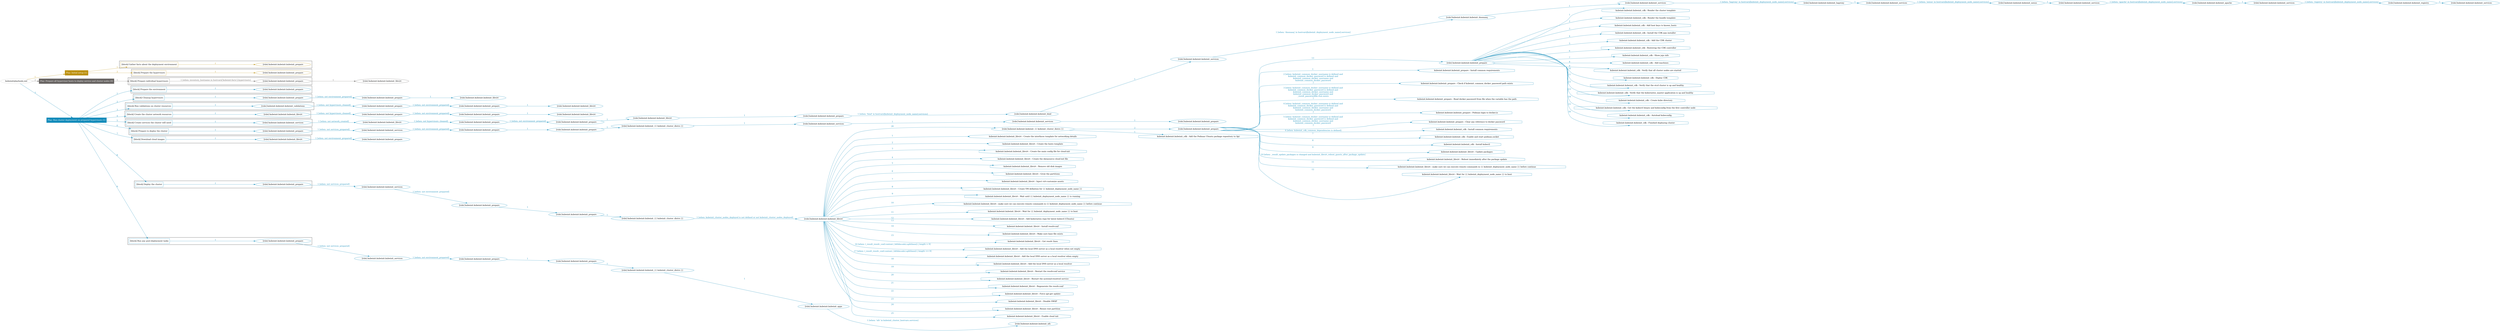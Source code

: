 digraph {
	graph [concentrate=true ordering=in rankdir=LR ratio=fill]
	edge [esep=5 sep=10]
	"kubeinit/playbook.yml" [id=root_node style=dotted]
	play_d8670c5b [label="Play: Initial setup (1)" color="#bc9110" fontcolor="#ffffff" id=play_d8670c5b shape=box style=filled tooltip=localhost]
	"kubeinit/playbook.yml" -> play_d8670c5b [label="1 " color="#bc9110" fontcolor="#bc9110" id=edge_6ecf0749 labeltooltip="1 " tooltip="1 "]
	subgraph "kubeinit.kubeinit.kubeinit_prepare" {
		role_d129274b [label="[role] kubeinit.kubeinit.kubeinit_prepare" color="#bc9110" id=role_d129274b tooltip="kubeinit.kubeinit.kubeinit_prepare"]
	}
	subgraph "kubeinit.kubeinit.kubeinit_prepare" {
		role_b35955f9 [label="[role] kubeinit.kubeinit.kubeinit_prepare" color="#bc9110" id=role_b35955f9 tooltip="kubeinit.kubeinit.kubeinit_prepare"]
	}
	subgraph "Play: Initial setup (1)" {
		play_d8670c5b -> block_4992c866 [label=1 color="#bc9110" fontcolor="#bc9110" id=edge_58c56ebf labeltooltip=1 tooltip=1]
		subgraph cluster_block_4992c866 {
			block_4992c866 [label="[block] Gather facts about the deployment environment" color="#bc9110" id=block_4992c866 labeltooltip="Gather facts about the deployment environment" shape=box tooltip="Gather facts about the deployment environment"]
			block_4992c866 -> role_d129274b [label="1 " color="#bc9110" fontcolor="#bc9110" id=edge_9b36e49a labeltooltip="1 " tooltip="1 "]
		}
		play_d8670c5b -> block_3dea7690 [label=2 color="#bc9110" fontcolor="#bc9110" id=edge_0a846ba8 labeltooltip=2 tooltip=2]
		subgraph cluster_block_3dea7690 {
			block_3dea7690 [label="[block] Prepare the hypervisors" color="#bc9110" id=block_3dea7690 labeltooltip="Prepare the hypervisors" shape=box tooltip="Prepare the hypervisors"]
			block_3dea7690 -> role_b35955f9 [label="1 " color="#bc9110" fontcolor="#bc9110" id=edge_bd3c4cbc labeltooltip="1 " tooltip="1 "]
		}
	}
	play_29f2c834 [label="Play: Prepare all hypervisor hosts to deploy service and cluster nodes (0)" color="#696563" fontcolor="#ffffff" id=play_29f2c834 shape=box style=filled tooltip="Play: Prepare all hypervisor hosts to deploy service and cluster nodes (0)"]
	"kubeinit/playbook.yml" -> play_29f2c834 [label="2 " color="#696563" fontcolor="#696563" id=edge_37550a9a labeltooltip="2 " tooltip="2 "]
	subgraph "kubeinit.kubeinit.kubeinit_libvirt" {
		role_e92ccd7f [label="[role] kubeinit.kubeinit.kubeinit_libvirt" color="#696563" id=role_e92ccd7f tooltip="kubeinit.kubeinit.kubeinit_libvirt"]
	}
	subgraph "kubeinit.kubeinit.kubeinit_prepare" {
		role_97e46f38 [label="[role] kubeinit.kubeinit.kubeinit_prepare" color="#696563" id=role_97e46f38 tooltip="kubeinit.kubeinit.kubeinit_prepare"]
		role_97e46f38 -> role_e92ccd7f [label="1 " color="#696563" fontcolor="#696563" id=edge_97143303 labeltooltip="1 " tooltip="1 "]
	}
	subgraph "Play: Prepare all hypervisor hosts to deploy service and cluster nodes (0)" {
		play_29f2c834 -> block_009be6a0 [label=1 color="#696563" fontcolor="#696563" id=edge_45ee1e5d labeltooltip=1 tooltip=1]
		subgraph cluster_block_009be6a0 {
			block_009be6a0 [label="[block] Prepare individual hypervisors" color="#696563" id=block_009be6a0 labeltooltip="Prepare individual hypervisors" shape=box tooltip="Prepare individual hypervisors"]
			block_009be6a0 -> role_97e46f38 [label="1 [when: inventory_hostname in hostvars['kubeinit-facts'].hypervisors]" color="#696563" fontcolor="#696563" id=edge_2b5bb255 labeltooltip="1 [when: inventory_hostname in hostvars['kubeinit-facts'].hypervisors]" tooltip="1 [when: inventory_hostname in hostvars['kubeinit-facts'].hypervisors]"]
		}
	}
	play_95a71bfc [label="Play: Run cluster deployment on prepared hypervisors (1)" color="#128bba" fontcolor="#ffffff" id=play_95a71bfc shape=box style=filled tooltip=localhost]
	"kubeinit/playbook.yml" -> play_95a71bfc [label="3 " color="#128bba" fontcolor="#128bba" id=edge_8e5f84a2 labeltooltip="3 " tooltip="3 "]
	subgraph "kubeinit.kubeinit.kubeinit_prepare" {
		role_4123c0b7 [label="[role] kubeinit.kubeinit.kubeinit_prepare" color="#128bba" id=role_4123c0b7 tooltip="kubeinit.kubeinit.kubeinit_prepare"]
	}
	subgraph "kubeinit.kubeinit.kubeinit_libvirt" {
		role_a39239be [label="[role] kubeinit.kubeinit.kubeinit_libvirt" color="#128bba" id=role_a39239be tooltip="kubeinit.kubeinit.kubeinit_libvirt"]
	}
	subgraph "kubeinit.kubeinit.kubeinit_prepare" {
		role_40b99fb9 [label="[role] kubeinit.kubeinit.kubeinit_prepare" color="#128bba" id=role_40b99fb9 tooltip="kubeinit.kubeinit.kubeinit_prepare"]
		role_40b99fb9 -> role_a39239be [label="1 " color="#128bba" fontcolor="#128bba" id=edge_a78593ef labeltooltip="1 " tooltip="1 "]
	}
	subgraph "kubeinit.kubeinit.kubeinit_prepare" {
		role_85df5cfb [label="[role] kubeinit.kubeinit.kubeinit_prepare" color="#128bba" id=role_85df5cfb tooltip="kubeinit.kubeinit.kubeinit_prepare"]
		role_85df5cfb -> role_40b99fb9 [label="1 [when: not environment_prepared]" color="#128bba" fontcolor="#128bba" id=edge_fef20057 labeltooltip="1 [when: not environment_prepared]" tooltip="1 [when: not environment_prepared]"]
	}
	subgraph "kubeinit.kubeinit.kubeinit_libvirt" {
		role_2ed9c454 [label="[role] kubeinit.kubeinit.kubeinit_libvirt" color="#128bba" id=role_2ed9c454 tooltip="kubeinit.kubeinit.kubeinit_libvirt"]
	}
	subgraph "kubeinit.kubeinit.kubeinit_prepare" {
		role_1fd9737b [label="[role] kubeinit.kubeinit.kubeinit_prepare" color="#128bba" id=role_1fd9737b tooltip="kubeinit.kubeinit.kubeinit_prepare"]
		role_1fd9737b -> role_2ed9c454 [label="1 " color="#128bba" fontcolor="#128bba" id=edge_d6048b7a labeltooltip="1 " tooltip="1 "]
	}
	subgraph "kubeinit.kubeinit.kubeinit_prepare" {
		role_90220bc6 [label="[role] kubeinit.kubeinit.kubeinit_prepare" color="#128bba" id=role_90220bc6 tooltip="kubeinit.kubeinit.kubeinit_prepare"]
		role_90220bc6 -> role_1fd9737b [label="1 [when: not environment_prepared]" color="#128bba" fontcolor="#128bba" id=edge_1bb58261 labeltooltip="1 [when: not environment_prepared]" tooltip="1 [when: not environment_prepared]"]
	}
	subgraph "kubeinit.kubeinit.kubeinit_validations" {
		role_ee9b2bea [label="[role] kubeinit.kubeinit.kubeinit_validations" color="#128bba" id=role_ee9b2bea tooltip="kubeinit.kubeinit.kubeinit_validations"]
		role_ee9b2bea -> role_90220bc6 [label="1 [when: not hypervisors_cleaned]" color="#128bba" fontcolor="#128bba" id=edge_9f06fb66 labeltooltip="1 [when: not hypervisors_cleaned]" tooltip="1 [when: not hypervisors_cleaned]"]
	}
	subgraph "kubeinit.kubeinit.kubeinit_libvirt" {
		role_2d49e515 [label="[role] kubeinit.kubeinit.kubeinit_libvirt" color="#128bba" id=role_2d49e515 tooltip="kubeinit.kubeinit.kubeinit_libvirt"]
	}
	subgraph "kubeinit.kubeinit.kubeinit_prepare" {
		role_882e45eb [label="[role] kubeinit.kubeinit.kubeinit_prepare" color="#128bba" id=role_882e45eb tooltip="kubeinit.kubeinit.kubeinit_prepare"]
		role_882e45eb -> role_2d49e515 [label="1 " color="#128bba" fontcolor="#128bba" id=edge_a1383979 labeltooltip="1 " tooltip="1 "]
	}
	subgraph "kubeinit.kubeinit.kubeinit_prepare" {
		role_a98c661b [label="[role] kubeinit.kubeinit.kubeinit_prepare" color="#128bba" id=role_a98c661b tooltip="kubeinit.kubeinit.kubeinit_prepare"]
		role_a98c661b -> role_882e45eb [label="1 [when: not environment_prepared]" color="#128bba" fontcolor="#128bba" id=edge_a1106293 labeltooltip="1 [when: not environment_prepared]" tooltip="1 [when: not environment_prepared]"]
	}
	subgraph "kubeinit.kubeinit.kubeinit_libvirt" {
		role_93fff0f0 [label="[role] kubeinit.kubeinit.kubeinit_libvirt" color="#128bba" id=role_93fff0f0 tooltip="kubeinit.kubeinit.kubeinit_libvirt"]
		role_93fff0f0 -> role_a98c661b [label="1 [when: not hypervisors_cleaned]" color="#128bba" fontcolor="#128bba" id=edge_5cf07927 labeltooltip="1 [when: not hypervisors_cleaned]" tooltip="1 [when: not hypervisors_cleaned]"]
	}
	subgraph "kubeinit.kubeinit.kubeinit_services" {
		role_996c7dca [label="[role] kubeinit.kubeinit.kubeinit_services" color="#128bba" id=role_996c7dca tooltip="kubeinit.kubeinit.kubeinit_services"]
	}
	subgraph "kubeinit.kubeinit.kubeinit_registry" {
		role_4229dea1 [label="[role] kubeinit.kubeinit.kubeinit_registry" color="#128bba" id=role_4229dea1 tooltip="kubeinit.kubeinit.kubeinit_registry"]
		role_4229dea1 -> role_996c7dca [label="1 " color="#128bba" fontcolor="#128bba" id=edge_dc4d592a labeltooltip="1 " tooltip="1 "]
	}
	subgraph "kubeinit.kubeinit.kubeinit_services" {
		role_e2f01877 [label="[role] kubeinit.kubeinit.kubeinit_services" color="#128bba" id=role_e2f01877 tooltip="kubeinit.kubeinit.kubeinit_services"]
		role_e2f01877 -> role_4229dea1 [label="1 [when: 'registry' in hostvars[kubeinit_deployment_node_name].services]" color="#128bba" fontcolor="#128bba" id=edge_f4a52cdf labeltooltip="1 [when: 'registry' in hostvars[kubeinit_deployment_node_name].services]" tooltip="1 [when: 'registry' in hostvars[kubeinit_deployment_node_name].services]"]
	}
	subgraph "kubeinit.kubeinit.kubeinit_apache" {
		role_fc761732 [label="[role] kubeinit.kubeinit.kubeinit_apache" color="#128bba" id=role_fc761732 tooltip="kubeinit.kubeinit.kubeinit_apache"]
		role_fc761732 -> role_e2f01877 [label="1 " color="#128bba" fontcolor="#128bba" id=edge_1dc4d7c0 labeltooltip="1 " tooltip="1 "]
	}
	subgraph "kubeinit.kubeinit.kubeinit_services" {
		role_5bf4ec82 [label="[role] kubeinit.kubeinit.kubeinit_services" color="#128bba" id=role_5bf4ec82 tooltip="kubeinit.kubeinit.kubeinit_services"]
		role_5bf4ec82 -> role_fc761732 [label="1 [when: 'apache' in hostvars[kubeinit_deployment_node_name].services]" color="#128bba" fontcolor="#128bba" id=edge_5615656a labeltooltip="1 [when: 'apache' in hostvars[kubeinit_deployment_node_name].services]" tooltip="1 [when: 'apache' in hostvars[kubeinit_deployment_node_name].services]"]
	}
	subgraph "kubeinit.kubeinit.kubeinit_nexus" {
		role_5463a3db [label="[role] kubeinit.kubeinit.kubeinit_nexus" color="#128bba" id=role_5463a3db tooltip="kubeinit.kubeinit.kubeinit_nexus"]
		role_5463a3db -> role_5bf4ec82 [label="1 " color="#128bba" fontcolor="#128bba" id=edge_94882918 labeltooltip="1 " tooltip="1 "]
	}
	subgraph "kubeinit.kubeinit.kubeinit_services" {
		role_58e6a8b0 [label="[role] kubeinit.kubeinit.kubeinit_services" color="#128bba" id=role_58e6a8b0 tooltip="kubeinit.kubeinit.kubeinit_services"]
		role_58e6a8b0 -> role_5463a3db [label="1 [when: 'nexus' in hostvars[kubeinit_deployment_node_name].services]" color="#128bba" fontcolor="#128bba" id=edge_7cb47d6a labeltooltip="1 [when: 'nexus' in hostvars[kubeinit_deployment_node_name].services]" tooltip="1 [when: 'nexus' in hostvars[kubeinit_deployment_node_name].services]"]
	}
	subgraph "kubeinit.kubeinit.kubeinit_haproxy" {
		role_fc6c8b82 [label="[role] kubeinit.kubeinit.kubeinit_haproxy" color="#128bba" id=role_fc6c8b82 tooltip="kubeinit.kubeinit.kubeinit_haproxy"]
		role_fc6c8b82 -> role_58e6a8b0 [label="1 " color="#128bba" fontcolor="#128bba" id=edge_93325e81 labeltooltip="1 " tooltip="1 "]
	}
	subgraph "kubeinit.kubeinit.kubeinit_services" {
		role_0e54ce24 [label="[role] kubeinit.kubeinit.kubeinit_services" color="#128bba" id=role_0e54ce24 tooltip="kubeinit.kubeinit.kubeinit_services"]
		role_0e54ce24 -> role_fc6c8b82 [label="1 [when: 'haproxy' in hostvars[kubeinit_deployment_node_name].services]" color="#128bba" fontcolor="#128bba" id=edge_8fe833c8 labeltooltip="1 [when: 'haproxy' in hostvars[kubeinit_deployment_node_name].services]" tooltip="1 [when: 'haproxy' in hostvars[kubeinit_deployment_node_name].services]"]
	}
	subgraph "kubeinit.kubeinit.kubeinit_dnsmasq" {
		role_39d96c58 [label="[role] kubeinit.kubeinit.kubeinit_dnsmasq" color="#128bba" id=role_39d96c58 tooltip="kubeinit.kubeinit.kubeinit_dnsmasq"]
		role_39d96c58 -> role_0e54ce24 [label="1 " color="#128bba" fontcolor="#128bba" id=edge_5c36f73a labeltooltip="1 " tooltip="1 "]
	}
	subgraph "kubeinit.kubeinit.kubeinit_services" {
		role_09911a33 [label="[role] kubeinit.kubeinit.kubeinit_services" color="#128bba" id=role_09911a33 tooltip="kubeinit.kubeinit.kubeinit_services"]
		role_09911a33 -> role_39d96c58 [label="1 [when: 'dnsmasq' in hostvars[kubeinit_deployment_node_name].services]" color="#128bba" fontcolor="#128bba" id=edge_1e68b00b labeltooltip="1 [when: 'dnsmasq' in hostvars[kubeinit_deployment_node_name].services]" tooltip="1 [when: 'dnsmasq' in hostvars[kubeinit_deployment_node_name].services]"]
	}
	subgraph "kubeinit.kubeinit.kubeinit_bind" {
		role_b3aa4d59 [label="[role] kubeinit.kubeinit.kubeinit_bind" color="#128bba" id=role_b3aa4d59 tooltip="kubeinit.kubeinit.kubeinit_bind"]
		role_b3aa4d59 -> role_09911a33 [label="1 " color="#128bba" fontcolor="#128bba" id=edge_2b8d681f labeltooltip="1 " tooltip="1 "]
	}
	subgraph "kubeinit.kubeinit.kubeinit_prepare" {
		role_e7c76cd0 [label="[role] kubeinit.kubeinit.kubeinit_prepare" color="#128bba" id=role_e7c76cd0 tooltip="kubeinit.kubeinit.kubeinit_prepare"]
		role_e7c76cd0 -> role_b3aa4d59 [label="1 [when: 'bind' in hostvars[kubeinit_deployment_node_name].services]" color="#128bba" fontcolor="#128bba" id=edge_a55742be labeltooltip="1 [when: 'bind' in hostvars[kubeinit_deployment_node_name].services]" tooltip="1 [when: 'bind' in hostvars[kubeinit_deployment_node_name].services]"]
	}
	subgraph "kubeinit.kubeinit.kubeinit_libvirt" {
		role_9a67ff61 [label="[role] kubeinit.kubeinit.kubeinit_libvirt" color="#128bba" id=role_9a67ff61 tooltip="kubeinit.kubeinit.kubeinit_libvirt"]
		role_9a67ff61 -> role_e7c76cd0 [label="1 " color="#128bba" fontcolor="#128bba" id=edge_a42887f5 labeltooltip="1 " tooltip="1 "]
	}
	subgraph "kubeinit.kubeinit.kubeinit_prepare" {
		role_a8c317de [label="[role] kubeinit.kubeinit.kubeinit_prepare" color="#128bba" id=role_a8c317de tooltip="kubeinit.kubeinit.kubeinit_prepare"]
		role_a8c317de -> role_9a67ff61 [label="1 " color="#128bba" fontcolor="#128bba" id=edge_1f254823 labeltooltip="1 " tooltip="1 "]
	}
	subgraph "kubeinit.kubeinit.kubeinit_prepare" {
		role_538fd4c4 [label="[role] kubeinit.kubeinit.kubeinit_prepare" color="#128bba" id=role_538fd4c4 tooltip="kubeinit.kubeinit.kubeinit_prepare"]
		role_538fd4c4 -> role_a8c317de [label="1 [when: not environment_prepared]" color="#128bba" fontcolor="#128bba" id=edge_b67a7ee1 labeltooltip="1 [when: not environment_prepared]" tooltip="1 [when: not environment_prepared]"]
	}
	subgraph "kubeinit.kubeinit.kubeinit_libvirt" {
		role_c65eccc8 [label="[role] kubeinit.kubeinit.kubeinit_libvirt" color="#128bba" id=role_c65eccc8 tooltip="kubeinit.kubeinit.kubeinit_libvirt"]
		role_c65eccc8 -> role_538fd4c4 [label="1 [when: not hypervisors_cleaned]" color="#128bba" fontcolor="#128bba" id=edge_e6a8bdd0 labeltooltip="1 [when: not hypervisors_cleaned]" tooltip="1 [when: not hypervisors_cleaned]"]
	}
	subgraph "kubeinit.kubeinit.kubeinit_services" {
		role_a23ecd83 [label="[role] kubeinit.kubeinit.kubeinit_services" color="#128bba" id=role_a23ecd83 tooltip="kubeinit.kubeinit.kubeinit_services"]
		role_a23ecd83 -> role_c65eccc8 [label="1 [when: not network_created]" color="#128bba" fontcolor="#128bba" id=edge_5a62079f labeltooltip="1 [when: not network_created]" tooltip="1 [when: not network_created]"]
	}
	subgraph "kubeinit.kubeinit.kubeinit_prepare" {
		role_c25b40bd [label="[role] kubeinit.kubeinit.kubeinit_prepare" color="#128bba" id=role_c25b40bd tooltip="kubeinit.kubeinit.kubeinit_prepare"]
	}
	subgraph "kubeinit.kubeinit.kubeinit_services" {
		role_ee817c7e [label="[role] kubeinit.kubeinit.kubeinit_services" color="#128bba" id=role_ee817c7e tooltip="kubeinit.kubeinit.kubeinit_services"]
		role_ee817c7e -> role_c25b40bd [label="1 " color="#128bba" fontcolor="#128bba" id=edge_905ddb17 labeltooltip="1 " tooltip="1 "]
	}
	subgraph "kubeinit.kubeinit.kubeinit_services" {
		role_7cf72cd3 [label="[role] kubeinit.kubeinit.kubeinit_services" color="#128bba" id=role_7cf72cd3 tooltip="kubeinit.kubeinit.kubeinit_services"]
		role_7cf72cd3 -> role_ee817c7e [label="1 " color="#128bba" fontcolor="#128bba" id=edge_e1c70c38 labeltooltip="1 " tooltip="1 "]
	}
	subgraph "kubeinit.kubeinit.kubeinit_{{ kubeinit_cluster_distro }}" {
		role_d8998e97 [label="[role] kubeinit.kubeinit.kubeinit_{{ kubeinit_cluster_distro }}" color="#128bba" id=role_d8998e97 tooltip="kubeinit.kubeinit.kubeinit_{{ kubeinit_cluster_distro }}"]
		role_d8998e97 -> role_7cf72cd3 [label="1 " color="#128bba" fontcolor="#128bba" id=edge_3ad09763 labeltooltip="1 " tooltip="1 "]
	}
	subgraph "kubeinit.kubeinit.kubeinit_prepare" {
		role_c917282d [label="[role] kubeinit.kubeinit.kubeinit_prepare" color="#128bba" id=role_c917282d tooltip="kubeinit.kubeinit.kubeinit_prepare"]
		role_c917282d -> role_d8998e97 [label="1 " color="#128bba" fontcolor="#128bba" id=edge_673a7c5a labeltooltip="1 " tooltip="1 "]
	}
	subgraph "kubeinit.kubeinit.kubeinit_prepare" {
		role_05f5541e [label="[role] kubeinit.kubeinit.kubeinit_prepare" color="#128bba" id=role_05f5541e tooltip="kubeinit.kubeinit.kubeinit_prepare"]
		role_05f5541e -> role_c917282d [label="1 " color="#128bba" fontcolor="#128bba" id=edge_c6fafb52 labeltooltip="1 " tooltip="1 "]
	}
	subgraph "kubeinit.kubeinit.kubeinit_services" {
		role_6e97fb80 [label="[role] kubeinit.kubeinit.kubeinit_services" color="#128bba" id=role_6e97fb80 tooltip="kubeinit.kubeinit.kubeinit_services"]
		role_6e97fb80 -> role_05f5541e [label="1 [when: not environment_prepared]" color="#128bba" fontcolor="#128bba" id=edge_396ab703 labeltooltip="1 [when: not environment_prepared]" tooltip="1 [when: not environment_prepared]"]
	}
	subgraph "kubeinit.kubeinit.kubeinit_prepare" {
		role_8276262c [label="[role] kubeinit.kubeinit.kubeinit_prepare" color="#128bba" id=role_8276262c tooltip="kubeinit.kubeinit.kubeinit_prepare"]
		role_8276262c -> role_6e97fb80 [label="1 [when: not services_prepared]" color="#128bba" fontcolor="#128bba" id=edge_328e9be2 labeltooltip="1 [when: not services_prepared]" tooltip="1 [when: not services_prepared]"]
	}
	subgraph "kubeinit.kubeinit.kubeinit_prepare" {
		role_8a4dcfb6 [label="[role] kubeinit.kubeinit.kubeinit_prepare" color="#128bba" id=role_8a4dcfb6 tooltip="kubeinit.kubeinit.kubeinit_prepare"]
	}
	subgraph "kubeinit.kubeinit.kubeinit_libvirt" {
		role_d803640c [label="[role] kubeinit.kubeinit.kubeinit_libvirt" color="#128bba" id=role_d803640c tooltip="kubeinit.kubeinit.kubeinit_libvirt"]
		role_d803640c -> role_8a4dcfb6 [label="1 [when: not environment_prepared]" color="#128bba" fontcolor="#128bba" id=edge_699aa00d labeltooltip="1 [when: not environment_prepared]" tooltip="1 [when: not environment_prepared]"]
	}
	subgraph "kubeinit.kubeinit.kubeinit_prepare" {
		role_ac04e662 [label="[role] kubeinit.kubeinit.kubeinit_prepare" color="#128bba" id=role_ac04e662 tooltip="kubeinit.kubeinit.kubeinit_prepare"]
		task_fd7f9bec [label="kubeinit.kubeinit.kubeinit_cdk : Render the cluster template" color="#128bba" id=task_fd7f9bec shape=octagon tooltip="kubeinit.kubeinit.kubeinit_cdk : Render the cluster template"]
		role_ac04e662 -> task_fd7f9bec [label="1 " color="#128bba" fontcolor="#128bba" id=edge_fe3f9318 labeltooltip="1 " tooltip="1 "]
		task_71efed23 [label="kubeinit.kubeinit.kubeinit_cdk : Render the bundle template" color="#128bba" id=task_71efed23 shape=octagon tooltip="kubeinit.kubeinit.kubeinit_cdk : Render the bundle template"]
		role_ac04e662 -> task_71efed23 [label="2 " color="#128bba" fontcolor="#128bba" id=edge_b9f631f7 labeltooltip="2 " tooltip="2 "]
		task_ef56553b [label="kubeinit.kubeinit.kubeinit_cdk : Add host keys to known_hosts" color="#128bba" id=task_ef56553b shape=octagon tooltip="kubeinit.kubeinit.kubeinit_cdk : Add host keys to known_hosts"]
		role_ac04e662 -> task_ef56553b [label="3 " color="#128bba" fontcolor="#128bba" id=edge_3052346c labeltooltip="3 " tooltip="3 "]
		task_9abf058b [label="kubeinit.kubeinit.kubeinit_cdk : Install the CDK juju installer" color="#128bba" id=task_9abf058b shape=octagon tooltip="kubeinit.kubeinit.kubeinit_cdk : Install the CDK juju installer"]
		role_ac04e662 -> task_9abf058b [label="4 " color="#128bba" fontcolor="#128bba" id=edge_1f5e3af3 labeltooltip="4 " tooltip="4 "]
		task_60dddd30 [label="kubeinit.kubeinit.kubeinit_cdk : Add the CDK cluster" color="#128bba" id=task_60dddd30 shape=octagon tooltip="kubeinit.kubeinit.kubeinit_cdk : Add the CDK cluster"]
		role_ac04e662 -> task_60dddd30 [label="5 " color="#128bba" fontcolor="#128bba" id=edge_01199315 labeltooltip="5 " tooltip="5 "]
		task_d9540eba [label="kubeinit.kubeinit.kubeinit_cdk : Bootstrap the CDK controller" color="#128bba" id=task_d9540eba shape=octagon tooltip="kubeinit.kubeinit.kubeinit_cdk : Bootstrap the CDK controller"]
		role_ac04e662 -> task_d9540eba [label="6 " color="#128bba" fontcolor="#128bba" id=edge_58bfeeea labeltooltip="6 " tooltip="6 "]
		task_de9093ae [label="kubeinit.kubeinit.kubeinit_cdk : Show juju info" color="#128bba" id=task_de9093ae shape=octagon tooltip="kubeinit.kubeinit.kubeinit_cdk : Show juju info"]
		role_ac04e662 -> task_de9093ae [label="7 " color="#128bba" fontcolor="#128bba" id=edge_5ff8222f labeltooltip="7 " tooltip="7 "]
		task_a040ca49 [label="kubeinit.kubeinit.kubeinit_cdk : Add machines" color="#128bba" id=task_a040ca49 shape=octagon tooltip="kubeinit.kubeinit.kubeinit_cdk : Add machines"]
		role_ac04e662 -> task_a040ca49 [label="8 " color="#128bba" fontcolor="#128bba" id=edge_7bf94b20 labeltooltip="8 " tooltip="8 "]
		task_1c59ab92 [label="kubeinit.kubeinit.kubeinit_cdk : Verify that all cluster nodes are started" color="#128bba" id=task_1c59ab92 shape=octagon tooltip="kubeinit.kubeinit.kubeinit_cdk : Verify that all cluster nodes are started"]
		role_ac04e662 -> task_1c59ab92 [label="9 " color="#128bba" fontcolor="#128bba" id=edge_b0c10bcc labeltooltip="9 " tooltip="9 "]
		task_d5ebe29f [label="kubeinit.kubeinit.kubeinit_cdk : Deploy CDK" color="#128bba" id=task_d5ebe29f shape=octagon tooltip="kubeinit.kubeinit.kubeinit_cdk : Deploy CDK"]
		role_ac04e662 -> task_d5ebe29f [label="10 " color="#128bba" fontcolor="#128bba" id=edge_e29ead56 labeltooltip="10 " tooltip="10 "]
		task_e118069f [label="kubeinit.kubeinit.kubeinit_cdk : Verify that the etcd cluster is up and healthy" color="#128bba" id=task_e118069f shape=octagon tooltip="kubeinit.kubeinit.kubeinit_cdk : Verify that the etcd cluster is up and healthy"]
		role_ac04e662 -> task_e118069f [label="11 " color="#128bba" fontcolor="#128bba" id=edge_45dac00e labeltooltip="11 " tooltip="11 "]
		task_8c8512bd [label="kubeinit.kubeinit.kubeinit_cdk : Verify that the kubernetes_master application is up and healthy" color="#128bba" id=task_8c8512bd shape=octagon tooltip="kubeinit.kubeinit.kubeinit_cdk : Verify that the kubernetes_master application is up and healthy"]
		role_ac04e662 -> task_8c8512bd [label="12 " color="#128bba" fontcolor="#128bba" id=edge_6efbd342 labeltooltip="12 " tooltip="12 "]
		task_91beb88a [label="kubeinit.kubeinit.kubeinit_cdk : Create kube directory" color="#128bba" id=task_91beb88a shape=octagon tooltip="kubeinit.kubeinit.kubeinit_cdk : Create kube directory"]
		role_ac04e662 -> task_91beb88a [label="13 " color="#128bba" fontcolor="#128bba" id=edge_3556a143 labeltooltip="13 " tooltip="13 "]
		task_2266454e [label="kubeinit.kubeinit.kubeinit_cdk : Get the kubectl binary and kubeconfig from the first controller node" color="#128bba" id=task_2266454e shape=octagon tooltip="kubeinit.kubeinit.kubeinit_cdk : Get the kubectl binary and kubeconfig from the first controller node"]
		role_ac04e662 -> task_2266454e [label="14 " color="#128bba" fontcolor="#128bba" id=edge_04fcb812 labeltooltip="14 " tooltip="14 "]
		task_d3b3ae66 [label="kubeinit.kubeinit.kubeinit_cdk : Autoload kubeconfig" color="#128bba" id=task_d3b3ae66 shape=octagon tooltip="kubeinit.kubeinit.kubeinit_cdk : Autoload kubeconfig"]
		role_ac04e662 -> task_d3b3ae66 [label="15 " color="#128bba" fontcolor="#128bba" id=edge_c87bd7ad labeltooltip="15 " tooltip="15 "]
		task_00bbed23 [label="kubeinit.kubeinit.kubeinit_cdk : Finished deploying cluster" color="#128bba" id=task_00bbed23 shape=octagon tooltip="kubeinit.kubeinit.kubeinit_cdk : Finished deploying cluster"]
		role_ac04e662 -> task_00bbed23 [label="16 " color="#128bba" fontcolor="#128bba" id=edge_1bd2da68 labeltooltip="16 " tooltip="16 "]
	}
	subgraph "kubeinit.kubeinit.kubeinit_prepare" {
		role_b2a636a5 [label="[role] kubeinit.kubeinit.kubeinit_prepare" color="#128bba" id=role_b2a636a5 tooltip="kubeinit.kubeinit.kubeinit_prepare"]
		task_bdba609c [label="kubeinit.kubeinit.kubeinit_prepare : Install common requirements" color="#128bba" id=task_bdba609c shape=octagon tooltip="kubeinit.kubeinit.kubeinit_prepare : Install common requirements"]
		role_b2a636a5 -> task_bdba609c [label="1 " color="#128bba" fontcolor="#128bba" id=edge_b9c548df labeltooltip="1 " tooltip="1 "]
		task_06291693 [label="kubeinit.kubeinit.kubeinit_prepare : Check if kubeinit_common_docker_password path exists" color="#128bba" id=task_06291693 shape=octagon tooltip="kubeinit.kubeinit.kubeinit_prepare : Check if kubeinit_common_docker_password path exists"]
		role_b2a636a5 -> task_06291693 [label="2 [when: kubeinit_common_docker_username is defined and
kubeinit_common_docker_password is defined and
kubeinit_common_docker_username and
kubeinit_common_docker_password
]" color="#128bba" fontcolor="#128bba" id=edge_8db707ad labeltooltip="2 [when: kubeinit_common_docker_username is defined and
kubeinit_common_docker_password is defined and
kubeinit_common_docker_username and
kubeinit_common_docker_password
]" tooltip="2 [when: kubeinit_common_docker_username is defined and
kubeinit_common_docker_password is defined and
kubeinit_common_docker_username and
kubeinit_common_docker_password
]"]
		task_cb308944 [label="kubeinit.kubeinit.kubeinit_prepare : Read docker password from file when the variable has the path" color="#128bba" id=task_cb308944 shape=octagon tooltip="kubeinit.kubeinit.kubeinit_prepare : Read docker password from file when the variable has the path"]
		role_b2a636a5 -> task_cb308944 [label="3 [when: kubeinit_common_docker_username is defined and
kubeinit_common_docker_password is defined and
kubeinit_common_docker_username and
kubeinit_common_docker_password and
_result_passwordfile.stat.exists
]" color="#128bba" fontcolor="#128bba" id=edge_824dd11e labeltooltip="3 [when: kubeinit_common_docker_username is defined and
kubeinit_common_docker_password is defined and
kubeinit_common_docker_username and
kubeinit_common_docker_password and
_result_passwordfile.stat.exists
]" tooltip="3 [when: kubeinit_common_docker_username is defined and
kubeinit_common_docker_password is defined and
kubeinit_common_docker_username and
kubeinit_common_docker_password and
_result_passwordfile.stat.exists
]"]
		task_19d44148 [label="kubeinit.kubeinit.kubeinit_prepare : Podman login to docker.io" color="#128bba" id=task_19d44148 shape=octagon tooltip="kubeinit.kubeinit.kubeinit_prepare : Podman login to docker.io"]
		role_b2a636a5 -> task_19d44148 [label="4 [when: kubeinit_common_docker_username is defined and
kubeinit_common_docker_password is defined and
kubeinit_common_docker_username and
kubeinit_common_docker_password
]" color="#128bba" fontcolor="#128bba" id=edge_9b54ebd3 labeltooltip="4 [when: kubeinit_common_docker_username is defined and
kubeinit_common_docker_password is defined and
kubeinit_common_docker_username and
kubeinit_common_docker_password
]" tooltip="4 [when: kubeinit_common_docker_username is defined and
kubeinit_common_docker_password is defined and
kubeinit_common_docker_username and
kubeinit_common_docker_password
]"]
		task_fb24d5b2 [label="kubeinit.kubeinit.kubeinit_prepare : Clear any reference to docker password" color="#128bba" id=task_fb24d5b2 shape=octagon tooltip="kubeinit.kubeinit.kubeinit_prepare : Clear any reference to docker password"]
		role_b2a636a5 -> task_fb24d5b2 [label="5 [when: kubeinit_common_docker_username is defined and
kubeinit_common_docker_password is defined and
kubeinit_common_docker_username and
kubeinit_common_docker_password
]" color="#128bba" fontcolor="#128bba" id=edge_2b37e6c5 labeltooltip="5 [when: kubeinit_common_docker_username is defined and
kubeinit_common_docker_password is defined and
kubeinit_common_docker_username and
kubeinit_common_docker_password
]" tooltip="5 [when: kubeinit_common_docker_username is defined and
kubeinit_common_docker_password is defined and
kubeinit_common_docker_username and
kubeinit_common_docker_password
]"]
		task_c579958e [label="kubeinit.kubeinit.kubeinit_cdk : Install common requirements" color="#128bba" id=task_c579958e shape=octagon tooltip="kubeinit.kubeinit.kubeinit_cdk : Install common requirements"]
		role_b2a636a5 -> task_c579958e [label="6 [when: kubeinit_cdk_common_dependencies is defined]" color="#128bba" fontcolor="#128bba" id=edge_44669d57 labeltooltip="6 [when: kubeinit_cdk_common_dependencies is defined]" tooltip="6 [when: kubeinit_cdk_common_dependencies is defined]"]
		task_f0566194 [label="kubeinit.kubeinit.kubeinit_cdk : Enable and start podman.socket" color="#128bba" id=task_f0566194 shape=octagon tooltip="kubeinit.kubeinit.kubeinit_cdk : Enable and start podman.socket"]
		role_b2a636a5 -> task_f0566194 [label="7 " color="#128bba" fontcolor="#128bba" id=edge_3512957e labeltooltip="7 " tooltip="7 "]
		task_9a425e5a [label="kubeinit.kubeinit.kubeinit_cdk : Install kubectl" color="#128bba" id=task_9a425e5a shape=octagon tooltip="kubeinit.kubeinit.kubeinit_cdk : Install kubectl"]
		role_b2a636a5 -> task_9a425e5a [label="8 " color="#128bba" fontcolor="#128bba" id=edge_9d99a589 labeltooltip="8 " tooltip="8 "]
		task_ac800c01 [label="kubeinit.kubeinit.kubeinit_libvirt : Update packages" color="#128bba" id=task_ac800c01 shape=octagon tooltip="kubeinit.kubeinit.kubeinit_libvirt : Update packages"]
		role_b2a636a5 -> task_ac800c01 [label="9 " color="#128bba" fontcolor="#128bba" id=edge_46a6dec3 labeltooltip="9 " tooltip="9 "]
		task_2c9f2ac7 [label="kubeinit.kubeinit.kubeinit_libvirt : Reboot immediately after the package update" color="#128bba" id=task_2c9f2ac7 shape=octagon tooltip="kubeinit.kubeinit.kubeinit_libvirt : Reboot immediately after the package update"]
		role_b2a636a5 -> task_2c9f2ac7 [label="10 [when: _result_update_packages is changed and kubeinit_libvirt_reboot_guests_after_package_update]" color="#128bba" fontcolor="#128bba" id=edge_83f2cdb9 labeltooltip="10 [when: _result_update_packages is changed and kubeinit_libvirt_reboot_guests_after_package_update]" tooltip="10 [when: _result_update_packages is changed and kubeinit_libvirt_reboot_guests_after_package_update]"]
		task_d87d8003 [label="kubeinit.kubeinit.kubeinit_libvirt : make sure we can execute remote commands in {{ kubeinit_deployment_node_name }} before continue" color="#128bba" id=task_d87d8003 shape=octagon tooltip="kubeinit.kubeinit.kubeinit_libvirt : make sure we can execute remote commands in {{ kubeinit_deployment_node_name }} before continue"]
		role_b2a636a5 -> task_d87d8003 [label="11 " color="#128bba" fontcolor="#128bba" id=edge_44ea2880 labeltooltip="11 " tooltip="11 "]
		task_bc8e80e3 [label="kubeinit.kubeinit.kubeinit_libvirt : Wait for {{ kubeinit_deployment_node_name }} to boot" color="#128bba" id=task_bc8e80e3 shape=octagon tooltip="kubeinit.kubeinit.kubeinit_libvirt : Wait for {{ kubeinit_deployment_node_name }} to boot"]
		role_b2a636a5 -> task_bc8e80e3 [label="12 " color="#128bba" fontcolor="#128bba" id=edge_9581dc96 labeltooltip="12 " tooltip="12 "]
		role_b2a636a5 -> role_ac04e662 [label="13 " color="#128bba" fontcolor="#128bba" id=edge_21867647 labeltooltip="13 " tooltip="13 "]
	}
	subgraph "kubeinit.kubeinit.kubeinit_{{ kubeinit_cluster_distro }}" {
		role_418dd93f [label="[role] kubeinit.kubeinit.kubeinit_{{ kubeinit_cluster_distro }}" color="#128bba" id=role_418dd93f tooltip="kubeinit.kubeinit.kubeinit_{{ kubeinit_cluster_distro }}"]
		task_697e4f74 [label="kubeinit.kubeinit.kubeinit_cdk : Add the Podman Ubuntu package repository to Apt" color="#128bba" id=task_697e4f74 shape=octagon tooltip="kubeinit.kubeinit.kubeinit_cdk : Add the Podman Ubuntu package repository to Apt"]
		role_418dd93f -> task_697e4f74 [label="1 " color="#128bba" fontcolor="#128bba" id=edge_334a0a12 labeltooltip="1 " tooltip="1 "]
		role_418dd93f -> role_b2a636a5 [label="2 " color="#128bba" fontcolor="#128bba" id=edge_96e583b0 labeltooltip="2 " tooltip="2 "]
	}
	subgraph "kubeinit.kubeinit.kubeinit_libvirt" {
		role_b2ac3147 [label="[role] kubeinit.kubeinit.kubeinit_libvirt" color="#128bba" id=role_b2ac3147 tooltip="kubeinit.kubeinit.kubeinit_libvirt"]
		task_3df64da9 [label="kubeinit.kubeinit.kubeinit_libvirt : Create the interfaces template for networking details" color="#128bba" id=task_3df64da9 shape=octagon tooltip="kubeinit.kubeinit.kubeinit_libvirt : Create the interfaces template for networking details"]
		role_b2ac3147 -> task_3df64da9 [label="1 " color="#128bba" fontcolor="#128bba" id=edge_56a26695 labeltooltip="1 " tooltip="1 "]
		task_7e251efd [label="kubeinit.kubeinit.kubeinit_libvirt : Create the hosts template" color="#128bba" id=task_7e251efd shape=octagon tooltip="kubeinit.kubeinit.kubeinit_libvirt : Create the hosts template"]
		role_b2ac3147 -> task_7e251efd [label="2 " color="#128bba" fontcolor="#128bba" id=edge_474796b9 labeltooltip="2 " tooltip="2 "]
		task_ee329a82 [label="kubeinit.kubeinit.kubeinit_libvirt : Create the main config file for cloud-init" color="#128bba" id=task_ee329a82 shape=octagon tooltip="kubeinit.kubeinit.kubeinit_libvirt : Create the main config file for cloud-init"]
		role_b2ac3147 -> task_ee329a82 [label="3 " color="#128bba" fontcolor="#128bba" id=edge_90cd1977 labeltooltip="3 " tooltip="3 "]
		task_45f1cef3 [label="kubeinit.kubeinit.kubeinit_libvirt : Create the datasource cloud-init file" color="#128bba" id=task_45f1cef3 shape=octagon tooltip="kubeinit.kubeinit.kubeinit_libvirt : Create the datasource cloud-init file"]
		role_b2ac3147 -> task_45f1cef3 [label="4 " color="#128bba" fontcolor="#128bba" id=edge_77ffdb11 labeltooltip="4 " tooltip="4 "]
		task_3088eb30 [label="kubeinit.kubeinit.kubeinit_libvirt : Remove old disk images" color="#128bba" id=task_3088eb30 shape=octagon tooltip="kubeinit.kubeinit.kubeinit_libvirt : Remove old disk images"]
		role_b2ac3147 -> task_3088eb30 [label="5 " color="#128bba" fontcolor="#128bba" id=edge_6a1673b7 labeltooltip="5 " tooltip="5 "]
		task_221c8225 [label="kubeinit.kubeinit.kubeinit_libvirt : Grow the partitions" color="#128bba" id=task_221c8225 shape=octagon tooltip="kubeinit.kubeinit.kubeinit_libvirt : Grow the partitions"]
		role_b2ac3147 -> task_221c8225 [label="6 " color="#128bba" fontcolor="#128bba" id=edge_a2d66f88 labeltooltip="6 " tooltip="6 "]
		task_2b21db62 [label="kubeinit.kubeinit.kubeinit_libvirt : Inject virt-customize assets" color="#128bba" id=task_2b21db62 shape=octagon tooltip="kubeinit.kubeinit.kubeinit_libvirt : Inject virt-customize assets"]
		role_b2ac3147 -> task_2b21db62 [label="7 " color="#128bba" fontcolor="#128bba" id=edge_18a7699e labeltooltip="7 " tooltip="7 "]
		task_21f58782 [label="kubeinit.kubeinit.kubeinit_libvirt : Create VM definition for {{ kubeinit_deployment_node_name }}" color="#128bba" id=task_21f58782 shape=octagon tooltip="kubeinit.kubeinit.kubeinit_libvirt : Create VM definition for {{ kubeinit_deployment_node_name }}"]
		role_b2ac3147 -> task_21f58782 [label="8 " color="#128bba" fontcolor="#128bba" id=edge_f147cb6e labeltooltip="8 " tooltip="8 "]
		task_83d39f82 [label="kubeinit.kubeinit.kubeinit_libvirt : Wait until {{ kubeinit_deployment_node_name }} is running" color="#128bba" id=task_83d39f82 shape=octagon tooltip="kubeinit.kubeinit.kubeinit_libvirt : Wait until {{ kubeinit_deployment_node_name }} is running"]
		role_b2ac3147 -> task_83d39f82 [label="9 " color="#128bba" fontcolor="#128bba" id=edge_ce2b6eaf labeltooltip="9 " tooltip="9 "]
		task_cf5e0f40 [label="kubeinit.kubeinit.kubeinit_libvirt : make sure we can execute remote commands in {{ kubeinit_deployment_node_name }} before continue" color="#128bba" id=task_cf5e0f40 shape=octagon tooltip="kubeinit.kubeinit.kubeinit_libvirt : make sure we can execute remote commands in {{ kubeinit_deployment_node_name }} before continue"]
		role_b2ac3147 -> task_cf5e0f40 [label="10 " color="#128bba" fontcolor="#128bba" id=edge_c29d6973 labeltooltip="10 " tooltip="10 "]
		task_121a96a8 [label="kubeinit.kubeinit.kubeinit_libvirt : Wait for {{ kubeinit_deployment_node_name }} to boot" color="#128bba" id=task_121a96a8 shape=octagon tooltip="kubeinit.kubeinit.kubeinit_libvirt : Wait for {{ kubeinit_deployment_node_name }} to boot"]
		role_b2ac3147 -> task_121a96a8 [label="11 " color="#128bba" fontcolor="#128bba" id=edge_0b98a0bd labeltooltip="11 " tooltip="11 "]
		task_9cc400c2 [label="kubeinit.kubeinit.kubeinit_libvirt : Add kubernetes repo for latest kubectl (Ubuntu)" color="#128bba" id=task_9cc400c2 shape=octagon tooltip="kubeinit.kubeinit.kubeinit_libvirt : Add kubernetes repo for latest kubectl (Ubuntu)"]
		role_b2ac3147 -> task_9cc400c2 [label="12 " color="#128bba" fontcolor="#128bba" id=edge_990af715 labeltooltip="12 " tooltip="12 "]
		task_c8b33fb3 [label="kubeinit.kubeinit.kubeinit_libvirt : Install resolvconf" color="#128bba" id=task_c8b33fb3 shape=octagon tooltip="kubeinit.kubeinit.kubeinit_libvirt : Install resolvconf"]
		role_b2ac3147 -> task_c8b33fb3 [label="13 " color="#128bba" fontcolor="#128bba" id=edge_eaa20743 labeltooltip="13 " tooltip="13 "]
		task_edbadcba [label="kubeinit.kubeinit.kubeinit_libvirt : Make sure base file exists" color="#128bba" id=task_edbadcba shape=octagon tooltip="kubeinit.kubeinit.kubeinit_libvirt : Make sure base file exists"]
		role_b2ac3147 -> task_edbadcba [label="14 " color="#128bba" fontcolor="#128bba" id=edge_11c65126 labeltooltip="14 " tooltip="14 "]
		task_fa6bbc38 [label="kubeinit.kubeinit.kubeinit_libvirt : Get resolv lines" color="#128bba" id=task_fa6bbc38 shape=octagon tooltip="kubeinit.kubeinit.kubeinit_libvirt : Get resolv lines"]
		role_b2ac3147 -> task_fa6bbc38 [label="15 " color="#128bba" fontcolor="#128bba" id=edge_9f3256bb labeltooltip="15 " tooltip="15 "]
		task_d5c87f73 [label="kubeinit.kubeinit.kubeinit_libvirt : Add the local DNS server as a local resolver when not empty" color="#128bba" id=task_d5c87f73 shape=octagon tooltip="kubeinit.kubeinit.kubeinit_libvirt : Add the local DNS server as a local resolver when not empty"]
		role_b2ac3147 -> task_d5c87f73 [label="16 [when: (_result_resolv_conf.content | b64decode).splitlines() | length > 0]" color="#128bba" fontcolor="#128bba" id=edge_17955d69 labeltooltip="16 [when: (_result_resolv_conf.content | b64decode).splitlines() | length > 0]" tooltip="16 [when: (_result_resolv_conf.content | b64decode).splitlines() | length > 0]"]
		task_c720edfa [label="kubeinit.kubeinit.kubeinit_libvirt : Add the local DNS server as a local resolver when empty" color="#128bba" id=task_c720edfa shape=octagon tooltip="kubeinit.kubeinit.kubeinit_libvirt : Add the local DNS server as a local resolver when empty"]
		role_b2ac3147 -> task_c720edfa [label="17 [when: (_result_resolv_conf.content | b64decode).splitlines() | length == 0]" color="#128bba" fontcolor="#128bba" id=edge_9212db7b labeltooltip="17 [when: (_result_resolv_conf.content | b64decode).splitlines() | length == 0]" tooltip="17 [when: (_result_resolv_conf.content | b64decode).splitlines() | length == 0]"]
		task_f678c83d [label="kubeinit.kubeinit.kubeinit_libvirt : Add the local DNS server as a local resolver" color="#128bba" id=task_f678c83d shape=octagon tooltip="kubeinit.kubeinit.kubeinit_libvirt : Add the local DNS server as a local resolver"]
		role_b2ac3147 -> task_f678c83d [label="18 " color="#128bba" fontcolor="#128bba" id=edge_6c250041 labeltooltip="18 " tooltip="18 "]
		task_3d818487 [label="kubeinit.kubeinit.kubeinit_libvirt : Restart the resolvconf service" color="#128bba" id=task_3d818487 shape=octagon tooltip="kubeinit.kubeinit.kubeinit_libvirt : Restart the resolvconf service"]
		role_b2ac3147 -> task_3d818487 [label="19 " color="#128bba" fontcolor="#128bba" id=edge_eaed6be7 labeltooltip="19 " tooltip="19 "]
		task_fbe34e97 [label="kubeinit.kubeinit.kubeinit_libvirt : Restart the systemd-resolved service" color="#128bba" id=task_fbe34e97 shape=octagon tooltip="kubeinit.kubeinit.kubeinit_libvirt : Restart the systemd-resolved service"]
		role_b2ac3147 -> task_fbe34e97 [label="20 " color="#128bba" fontcolor="#128bba" id=edge_50145783 labeltooltip="20 " tooltip="20 "]
		task_ac93696b [label="kubeinit.kubeinit.kubeinit_libvirt : Regenerate the resolv.conf" color="#128bba" id=task_ac93696b shape=octagon tooltip="kubeinit.kubeinit.kubeinit_libvirt : Regenerate the resolv.conf"]
		role_b2ac3147 -> task_ac93696b [label="21 " color="#128bba" fontcolor="#128bba" id=edge_255dcfad labeltooltip="21 " tooltip="21 "]
		task_99f80265 [label="kubeinit.kubeinit.kubeinit_libvirt : Force apt-get update" color="#128bba" id=task_99f80265 shape=octagon tooltip="kubeinit.kubeinit.kubeinit_libvirt : Force apt-get update"]
		role_b2ac3147 -> task_99f80265 [label="22 " color="#128bba" fontcolor="#128bba" id=edge_e7bdbd24 labeltooltip="22 " tooltip="22 "]
		task_d5a39cab [label="kubeinit.kubeinit.kubeinit_libvirt : Disable SWAP" color="#128bba" id=task_d5a39cab shape=octagon tooltip="kubeinit.kubeinit.kubeinit_libvirt : Disable SWAP"]
		role_b2ac3147 -> task_d5a39cab [label="23 " color="#128bba" fontcolor="#128bba" id=edge_8f51139e labeltooltip="23 " tooltip="23 "]
		task_38eb6b79 [label="kubeinit.kubeinit.kubeinit_libvirt : Resize root partition" color="#128bba" id=task_38eb6b79 shape=octagon tooltip="kubeinit.kubeinit.kubeinit_libvirt : Resize root partition"]
		role_b2ac3147 -> task_38eb6b79 [label="24 " color="#128bba" fontcolor="#128bba" id=edge_b3f25dae labeltooltip="24 " tooltip="24 "]
		task_c9becb43 [label="kubeinit.kubeinit.kubeinit_libvirt : Enable cloud init" color="#128bba" id=task_c9becb43 shape=octagon tooltip="kubeinit.kubeinit.kubeinit_libvirt : Enable cloud init"]
		role_b2ac3147 -> task_c9becb43 [label="25 " color="#128bba" fontcolor="#128bba" id=edge_f9a0eda7 labeltooltip="25 " tooltip="25 "]
		role_b2ac3147 -> role_418dd93f [label="26 " color="#128bba" fontcolor="#128bba" id=edge_8350b306 labeltooltip="26 " tooltip="26 "]
	}
	subgraph "kubeinit.kubeinit.kubeinit_{{ kubeinit_cluster_distro }}" {
		role_d8eaa65e [label="[role] kubeinit.kubeinit.kubeinit_{{ kubeinit_cluster_distro }}" color="#128bba" id=role_d8eaa65e tooltip="kubeinit.kubeinit.kubeinit_{{ kubeinit_cluster_distro }}"]
		role_d8eaa65e -> role_b2ac3147 [label="1 [when: kubeinit_cluster_nodes_deployed is not defined or not kubeinit_cluster_nodes_deployed]" color="#128bba" fontcolor="#128bba" id=edge_e13c3d5b labeltooltip="1 [when: kubeinit_cluster_nodes_deployed is not defined or not kubeinit_cluster_nodes_deployed]" tooltip="1 [when: kubeinit_cluster_nodes_deployed is not defined or not kubeinit_cluster_nodes_deployed]"]
	}
	subgraph "kubeinit.kubeinit.kubeinit_prepare" {
		role_d64dd542 [label="[role] kubeinit.kubeinit.kubeinit_prepare" color="#128bba" id=role_d64dd542 tooltip="kubeinit.kubeinit.kubeinit_prepare"]
		role_d64dd542 -> role_d8eaa65e [label="1 " color="#128bba" fontcolor="#128bba" id=edge_29861158 labeltooltip="1 " tooltip="1 "]
	}
	subgraph "kubeinit.kubeinit.kubeinit_prepare" {
		role_6109d154 [label="[role] kubeinit.kubeinit.kubeinit_prepare" color="#128bba" id=role_6109d154 tooltip="kubeinit.kubeinit.kubeinit_prepare"]
		role_6109d154 -> role_d64dd542 [label="1 " color="#128bba" fontcolor="#128bba" id=edge_44c1a444 labeltooltip="1 " tooltip="1 "]
	}
	subgraph "kubeinit.kubeinit.kubeinit_services" {
		role_68727dd9 [label="[role] kubeinit.kubeinit.kubeinit_services" color="#128bba" id=role_68727dd9 tooltip="kubeinit.kubeinit.kubeinit_services"]
		role_68727dd9 -> role_6109d154 [label="1 [when: not environment_prepared]" color="#128bba" fontcolor="#128bba" id=edge_fe153895 labeltooltip="1 [when: not environment_prepared]" tooltip="1 [when: not environment_prepared]"]
	}
	subgraph "kubeinit.kubeinit.kubeinit_prepare" {
		role_be3b8dd8 [label="[role] kubeinit.kubeinit.kubeinit_prepare" color="#128bba" id=role_be3b8dd8 tooltip="kubeinit.kubeinit.kubeinit_prepare"]
		role_be3b8dd8 -> role_68727dd9 [label="1 [when: not services_prepared]" color="#128bba" fontcolor="#128bba" id=edge_c0bbb689 labeltooltip="1 [when: not services_prepared]" tooltip="1 [when: not services_prepared]"]
	}
	subgraph "kubeinit.kubeinit.kubeinit_nfs" {
		role_e4cecfc4 [label="[role] kubeinit.kubeinit.kubeinit_nfs" color="#128bba" id=role_e4cecfc4 tooltip="kubeinit.kubeinit.kubeinit_nfs"]
	}
	subgraph "kubeinit.kubeinit.kubeinit_apps" {
		role_5661cec8 [label="[role] kubeinit.kubeinit.kubeinit_apps" color="#128bba" id=role_5661cec8 tooltip="kubeinit.kubeinit.kubeinit_apps"]
		role_5661cec8 -> role_e4cecfc4 [label="1 [when: 'nfs' in kubeinit_cluster_hostvars.services]" color="#128bba" fontcolor="#128bba" id=edge_38be2211 labeltooltip="1 [when: 'nfs' in kubeinit_cluster_hostvars.services]" tooltip="1 [when: 'nfs' in kubeinit_cluster_hostvars.services]"]
	}
	subgraph "kubeinit.kubeinit.kubeinit_{{ kubeinit_cluster_distro }}" {
		role_528672ff [label="[role] kubeinit.kubeinit.kubeinit_{{ kubeinit_cluster_distro }}" color="#128bba" id=role_528672ff tooltip="kubeinit.kubeinit.kubeinit_{{ kubeinit_cluster_distro }}"]
		role_528672ff -> role_5661cec8 [label="1 " color="#128bba" fontcolor="#128bba" id=edge_73f5d89a labeltooltip="1 " tooltip="1 "]
	}
	subgraph "kubeinit.kubeinit.kubeinit_prepare" {
		role_670570d3 [label="[role] kubeinit.kubeinit.kubeinit_prepare" color="#128bba" id=role_670570d3 tooltip="kubeinit.kubeinit.kubeinit_prepare"]
		role_670570d3 -> role_528672ff [label="1 " color="#128bba" fontcolor="#128bba" id=edge_8e241429 labeltooltip="1 " tooltip="1 "]
	}
	subgraph "kubeinit.kubeinit.kubeinit_prepare" {
		role_ce30b75d [label="[role] kubeinit.kubeinit.kubeinit_prepare" color="#128bba" id=role_ce30b75d tooltip="kubeinit.kubeinit.kubeinit_prepare"]
		role_ce30b75d -> role_670570d3 [label="1 " color="#128bba" fontcolor="#128bba" id=edge_f8f2ba4e labeltooltip="1 " tooltip="1 "]
	}
	subgraph "kubeinit.kubeinit.kubeinit_services" {
		role_e2f1516f [label="[role] kubeinit.kubeinit.kubeinit_services" color="#128bba" id=role_e2f1516f tooltip="kubeinit.kubeinit.kubeinit_services"]
		role_e2f1516f -> role_ce30b75d [label="1 [when: not environment_prepared]" color="#128bba" fontcolor="#128bba" id=edge_0eea2e77 labeltooltip="1 [when: not environment_prepared]" tooltip="1 [when: not environment_prepared]"]
	}
	subgraph "kubeinit.kubeinit.kubeinit_prepare" {
		role_24014dfe [label="[role] kubeinit.kubeinit.kubeinit_prepare" color="#128bba" id=role_24014dfe tooltip="kubeinit.kubeinit.kubeinit_prepare"]
		role_24014dfe -> role_e2f1516f [label="1 [when: not services_prepared]" color="#128bba" fontcolor="#128bba" id=edge_34934007 labeltooltip="1 [when: not services_prepared]" tooltip="1 [when: not services_prepared]"]
	}
	subgraph "Play: Run cluster deployment on prepared hypervisors (1)" {
		play_95a71bfc -> block_9dfc231a [label=1 color="#128bba" fontcolor="#128bba" id=edge_c89a058e labeltooltip=1 tooltip=1]
		subgraph cluster_block_9dfc231a {
			block_9dfc231a [label="[block] Prepare the environment" color="#128bba" id=block_9dfc231a labeltooltip="Prepare the environment" shape=box tooltip="Prepare the environment"]
			block_9dfc231a -> role_4123c0b7 [label="1 " color="#128bba" fontcolor="#128bba" id=edge_9814e1d3 labeltooltip="1 " tooltip="1 "]
		}
		play_95a71bfc -> block_dd81a35d [label=2 color="#128bba" fontcolor="#128bba" id=edge_e0418a48 labeltooltip=2 tooltip=2]
		subgraph cluster_block_dd81a35d {
			block_dd81a35d [label="[block] Cleanup hypervisors" color="#128bba" id=block_dd81a35d labeltooltip="Cleanup hypervisors" shape=box tooltip="Cleanup hypervisors"]
			block_dd81a35d -> role_85df5cfb [label="1 " color="#128bba" fontcolor="#128bba" id=edge_ccf0b148 labeltooltip="1 " tooltip="1 "]
		}
		play_95a71bfc -> block_057c80d5 [label=3 color="#128bba" fontcolor="#128bba" id=edge_37853119 labeltooltip=3 tooltip=3]
		subgraph cluster_block_057c80d5 {
			block_057c80d5 [label="[block] Run validations on cluster resources" color="#128bba" id=block_057c80d5 labeltooltip="Run validations on cluster resources" shape=box tooltip="Run validations on cluster resources"]
			block_057c80d5 -> role_ee9b2bea [label="1 " color="#128bba" fontcolor="#128bba" id=edge_a2ad969d labeltooltip="1 " tooltip="1 "]
		}
		play_95a71bfc -> block_cdd0f6ff [label=4 color="#128bba" fontcolor="#128bba" id=edge_cbd92a45 labeltooltip=4 tooltip=4]
		subgraph cluster_block_cdd0f6ff {
			block_cdd0f6ff [label="[block] Create the cluster network resources" color="#128bba" id=block_cdd0f6ff labeltooltip="Create the cluster network resources" shape=box tooltip="Create the cluster network resources"]
			block_cdd0f6ff -> role_93fff0f0 [label="1 " color="#128bba" fontcolor="#128bba" id=edge_517ff812 labeltooltip="1 " tooltip="1 "]
		}
		play_95a71bfc -> block_8da0efea [label=5 color="#128bba" fontcolor="#128bba" id=edge_2e805d40 labeltooltip=5 tooltip=5]
		subgraph cluster_block_8da0efea {
			block_8da0efea [label="[block] Create services the cluster will need" color="#128bba" id=block_8da0efea labeltooltip="Create services the cluster will need" shape=box tooltip="Create services the cluster will need"]
			block_8da0efea -> role_a23ecd83 [label="1 " color="#128bba" fontcolor="#128bba" id=edge_8c13ba99 labeltooltip="1 " tooltip="1 "]
		}
		play_95a71bfc -> block_ebbf3184 [label=6 color="#128bba" fontcolor="#128bba" id=edge_b98597b5 labeltooltip=6 tooltip=6]
		subgraph cluster_block_ebbf3184 {
			block_ebbf3184 [label="[block] Prepare to deploy the cluster" color="#128bba" id=block_ebbf3184 labeltooltip="Prepare to deploy the cluster" shape=box tooltip="Prepare to deploy the cluster"]
			block_ebbf3184 -> role_8276262c [label="1 " color="#128bba" fontcolor="#128bba" id=edge_81759c28 labeltooltip="1 " tooltip="1 "]
		}
		play_95a71bfc -> block_8167360b [label=7 color="#128bba" fontcolor="#128bba" id=edge_cfb3f295 labeltooltip=7 tooltip=7]
		subgraph cluster_block_8167360b {
			block_8167360b [label="[block] Download cloud images" color="#128bba" id=block_8167360b labeltooltip="Download cloud images" shape=box tooltip="Download cloud images"]
			block_8167360b -> role_d803640c [label="1 " color="#128bba" fontcolor="#128bba" id=edge_a7373f41 labeltooltip="1 " tooltip="1 "]
		}
		play_95a71bfc -> block_3ec4ad50 [label=8 color="#128bba" fontcolor="#128bba" id=edge_12953153 labeltooltip=8 tooltip=8]
		subgraph cluster_block_3ec4ad50 {
			block_3ec4ad50 [label="[block] Deploy the cluster" color="#128bba" id=block_3ec4ad50 labeltooltip="Deploy the cluster" shape=box tooltip="Deploy the cluster"]
			block_3ec4ad50 -> role_be3b8dd8 [label="1 " color="#128bba" fontcolor="#128bba" id=edge_17e02362 labeltooltip="1 " tooltip="1 "]
		}
		play_95a71bfc -> block_91d1f8cd [label=9 color="#128bba" fontcolor="#128bba" id=edge_14d16c67 labeltooltip=9 tooltip=9]
		subgraph cluster_block_91d1f8cd {
			block_91d1f8cd [label="[block] Run any post-deployment tasks" color="#128bba" id=block_91d1f8cd labeltooltip="Run any post-deployment tasks" shape=box tooltip="Run any post-deployment tasks"]
			block_91d1f8cd -> role_24014dfe [label="1 " color="#128bba" fontcolor="#128bba" id=edge_f6a05cc8 labeltooltip="1 " tooltip="1 "]
		}
	}
}
